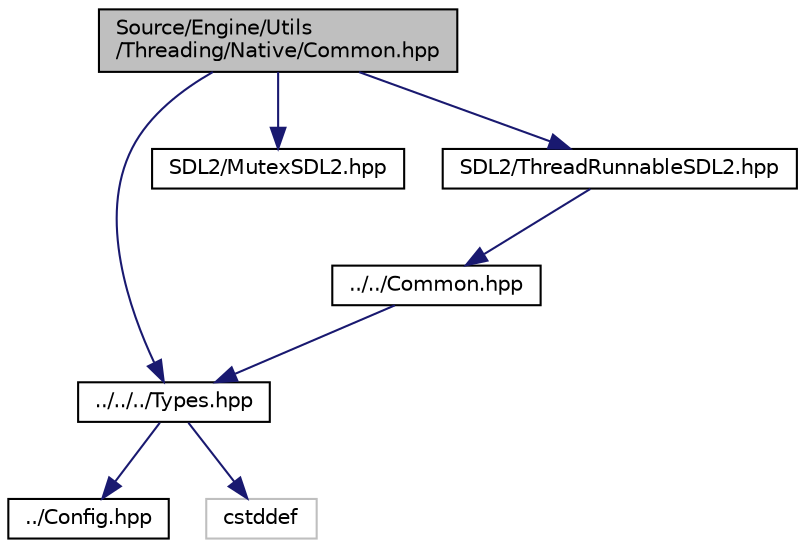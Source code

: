 digraph "Source/Engine/Utils/Threading/Native/Common.hpp"
{
  edge [fontname="Helvetica",fontsize="10",labelfontname="Helvetica",labelfontsize="10"];
  node [fontname="Helvetica",fontsize="10",shape=record];
  Node0 [label="Source/Engine/Utils\l/Threading/Native/Common.hpp",height=0.2,width=0.4,color="black", fillcolor="grey75", style="filled", fontcolor="black"];
  Node0 -> Node1 [color="midnightblue",fontsize="10",style="solid",fontname="Helvetica"];
  Node1 [label="../../../Types.hpp",height=0.2,width=0.4,color="black", fillcolor="white", style="filled",URL="$Types_8hpp.html"];
  Node1 -> Node2 [color="midnightblue",fontsize="10",style="solid",fontname="Helvetica"];
  Node2 [label="../Config.hpp",height=0.2,width=0.4,color="black", fillcolor="white", style="filled",URL="$Config_8hpp.html"];
  Node1 -> Node3 [color="midnightblue",fontsize="10",style="solid",fontname="Helvetica"];
  Node3 [label="cstddef",height=0.2,width=0.4,color="grey75", fillcolor="white", style="filled"];
  Node0 -> Node4 [color="midnightblue",fontsize="10",style="solid",fontname="Helvetica"];
  Node4 [label="SDL2/MutexSDL2.hpp",height=0.2,width=0.4,color="black", fillcolor="white", style="filled",URL="$MutexSDL2_8hpp.html"];
  Node0 -> Node5 [color="midnightblue",fontsize="10",style="solid",fontname="Helvetica"];
  Node5 [label="SDL2/ThreadRunnableSDL2.hpp",height=0.2,width=0.4,color="black", fillcolor="white", style="filled",URL="$ThreadRunnableSDL2_8hpp.html"];
  Node5 -> Node6 [color="midnightblue",fontsize="10",style="solid",fontname="Helvetica"];
  Node6 [label="../../Common.hpp",height=0.2,width=0.4,color="black", fillcolor="white", style="filled",URL="$Utils_2Threading_2Common_8hpp.html"];
  Node6 -> Node1 [color="midnightblue",fontsize="10",style="solid",fontname="Helvetica"];
}
